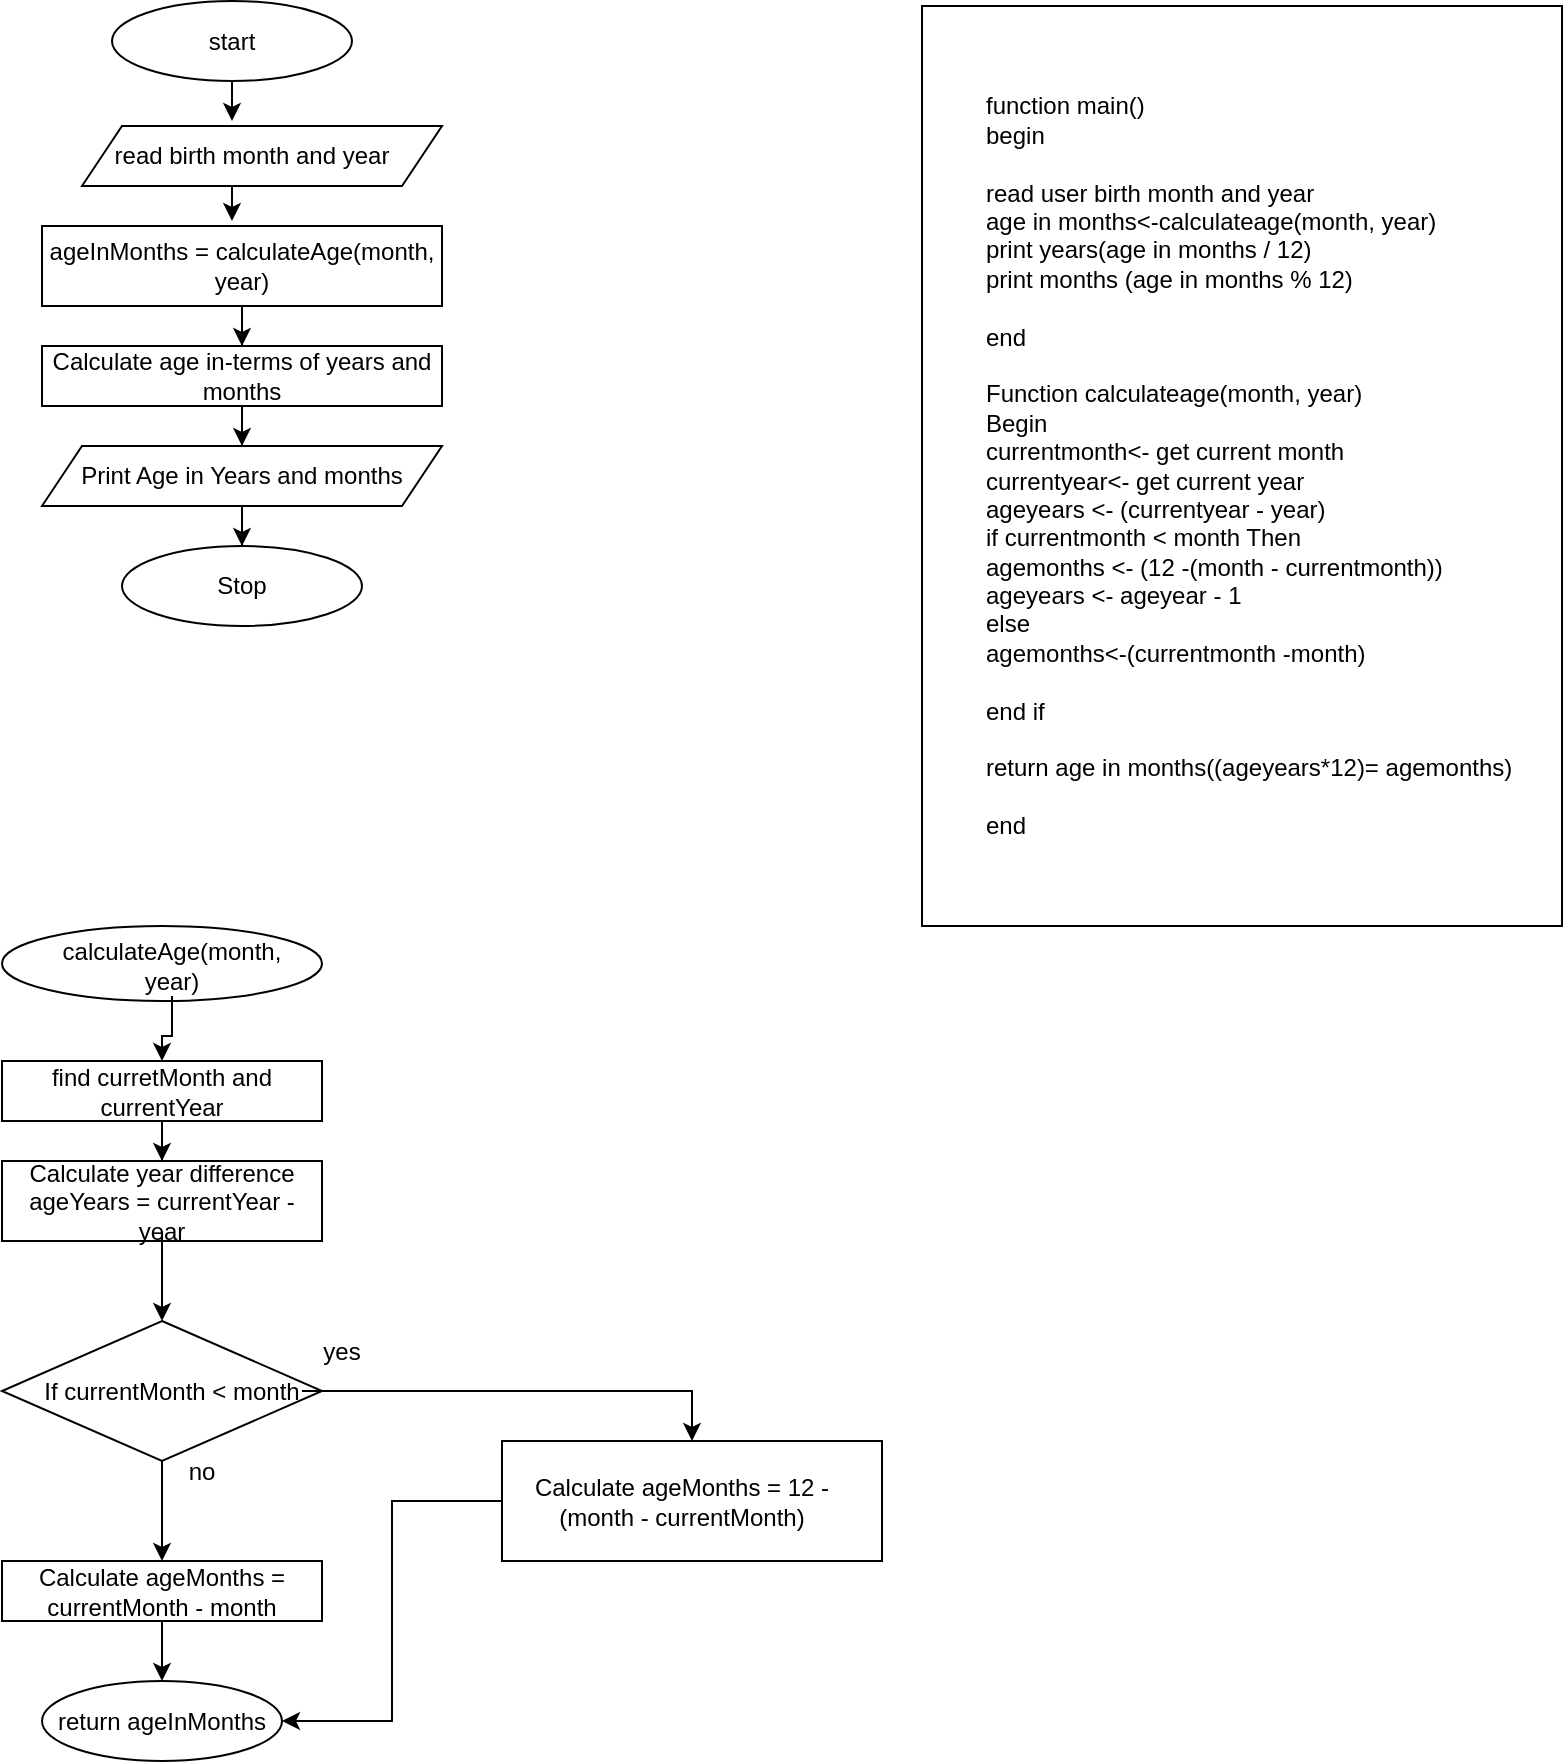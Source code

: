 <mxfile version="21.3.8" type="github">
  <diagram name="Page-1" id="MgAoKnOKzoxOZ9j7WaKY">
    <mxGraphModel dx="534" dy="1028" grid="1" gridSize="10" guides="1" tooltips="1" connect="1" arrows="1" fold="1" page="1" pageScale="1" pageWidth="850" pageHeight="1100" math="0" shadow="0">
      <root>
        <mxCell id="0" />
        <mxCell id="1" parent="0" />
        <mxCell id="nP_C0W4jI41Hq3QPvPZp-4" value="" style="edgeStyle=orthogonalEdgeStyle;rounded=0;orthogonalLoop=1;jettySize=auto;html=1;" edge="1" parent="1" source="nP_C0W4jI41Hq3QPvPZp-1">
          <mxGeometry relative="1" as="geometry">
            <mxPoint x="135" y="97.5" as="targetPoint" />
          </mxGeometry>
        </mxCell>
        <mxCell id="nP_C0W4jI41Hq3QPvPZp-1" value="" style="ellipse;whiteSpace=wrap;html=1;" vertex="1" parent="1">
          <mxGeometry x="75" y="37.5" width="120" height="40" as="geometry" />
        </mxCell>
        <mxCell id="nP_C0W4jI41Hq3QPvPZp-2" value="start" style="text;html=1;strokeColor=none;fillColor=none;align=center;verticalAlign=middle;whiteSpace=wrap;rounded=0;" vertex="1" parent="1">
          <mxGeometry x="105" y="42.5" width="60" height="30" as="geometry" />
        </mxCell>
        <mxCell id="nP_C0W4jI41Hq3QPvPZp-7" value="" style="edgeStyle=orthogonalEdgeStyle;rounded=0;orthogonalLoop=1;jettySize=auto;html=1;" edge="1" parent="1">
          <mxGeometry relative="1" as="geometry">
            <mxPoint x="135" y="127.5" as="sourcePoint" />
            <mxPoint x="135" y="147.5" as="targetPoint" />
          </mxGeometry>
        </mxCell>
        <mxCell id="nP_C0W4jI41Hq3QPvPZp-3" value="" style="shape=parallelogram;perimeter=parallelogramPerimeter;whiteSpace=wrap;html=1;fixedSize=1;" vertex="1" parent="1">
          <mxGeometry x="60" y="100" width="180" height="30" as="geometry" />
        </mxCell>
        <mxCell id="nP_C0W4jI41Hq3QPvPZp-5" value="read birth month and year" style="text;html=1;strokeColor=none;fillColor=none;align=center;verticalAlign=middle;whiteSpace=wrap;rounded=0;" vertex="1" parent="1">
          <mxGeometry x="70" y="100" width="150" height="30" as="geometry" />
        </mxCell>
        <mxCell id="nP_C0W4jI41Hq3QPvPZp-6" value="" style="whiteSpace=wrap;html=1;" vertex="1" parent="1">
          <mxGeometry x="40" y="150" width="200" height="40" as="geometry" />
        </mxCell>
        <mxCell id="nP_C0W4jI41Hq3QPvPZp-11" value="" style="edgeStyle=orthogonalEdgeStyle;rounded=0;orthogonalLoop=1;jettySize=auto;html=1;" edge="1" parent="1" source="nP_C0W4jI41Hq3QPvPZp-8" target="nP_C0W4jI41Hq3QPvPZp-10">
          <mxGeometry relative="1" as="geometry" />
        </mxCell>
        <mxCell id="nP_C0W4jI41Hq3QPvPZp-8" value="ageInMonths = calculateAge(month, year)" style="text;html=1;strokeColor=none;fillColor=none;align=center;verticalAlign=middle;whiteSpace=wrap;rounded=0;" vertex="1" parent="1">
          <mxGeometry x="40" y="150" width="200" height="40" as="geometry" />
        </mxCell>
        <mxCell id="nP_C0W4jI41Hq3QPvPZp-10" value="" style="whiteSpace=wrap;html=1;" vertex="1" parent="1">
          <mxGeometry x="40" y="210" width="200" height="30" as="geometry" />
        </mxCell>
        <mxCell id="nP_C0W4jI41Hq3QPvPZp-14" value="" style="edgeStyle=orthogonalEdgeStyle;rounded=0;orthogonalLoop=1;jettySize=auto;html=1;" edge="1" parent="1" source="nP_C0W4jI41Hq3QPvPZp-12" target="nP_C0W4jI41Hq3QPvPZp-13">
          <mxGeometry relative="1" as="geometry" />
        </mxCell>
        <mxCell id="nP_C0W4jI41Hq3QPvPZp-12" value="Calculate age in-terms of years and months" style="text;html=1;strokeColor=none;fillColor=none;align=center;verticalAlign=middle;whiteSpace=wrap;rounded=0;" vertex="1" parent="1">
          <mxGeometry x="40" y="210" width="200" height="30" as="geometry" />
        </mxCell>
        <mxCell id="nP_C0W4jI41Hq3QPvPZp-13" value="" style="shape=parallelogram;perimeter=parallelogramPerimeter;whiteSpace=wrap;html=1;fixedSize=1;" vertex="1" parent="1">
          <mxGeometry x="40" y="260" width="200" height="30" as="geometry" />
        </mxCell>
        <mxCell id="nP_C0W4jI41Hq3QPvPZp-17" value="" style="edgeStyle=orthogonalEdgeStyle;rounded=0;orthogonalLoop=1;jettySize=auto;html=1;" edge="1" parent="1" source="nP_C0W4jI41Hq3QPvPZp-15" target="nP_C0W4jI41Hq3QPvPZp-16">
          <mxGeometry relative="1" as="geometry" />
        </mxCell>
        <mxCell id="nP_C0W4jI41Hq3QPvPZp-15" value="Print Age in Years and months" style="text;html=1;strokeColor=none;fillColor=none;align=center;verticalAlign=middle;whiteSpace=wrap;rounded=0;" vertex="1" parent="1">
          <mxGeometry x="50" y="260" width="180" height="30" as="geometry" />
        </mxCell>
        <mxCell id="nP_C0W4jI41Hq3QPvPZp-16" value="" style="ellipse;whiteSpace=wrap;html=1;" vertex="1" parent="1">
          <mxGeometry x="80" y="310" width="120" height="40" as="geometry" />
        </mxCell>
        <mxCell id="nP_C0W4jI41Hq3QPvPZp-18" value="Stop" style="text;html=1;strokeColor=none;fillColor=none;align=center;verticalAlign=middle;whiteSpace=wrap;rounded=0;" vertex="1" parent="1">
          <mxGeometry x="110" y="315" width="60" height="30" as="geometry" />
        </mxCell>
        <mxCell id="nP_C0W4jI41Hq3QPvPZp-19" value="" style="ellipse;whiteSpace=wrap;html=1;" vertex="1" parent="1">
          <mxGeometry x="20" y="500" width="160" height="37.5" as="geometry" />
        </mxCell>
        <mxCell id="nP_C0W4jI41Hq3QPvPZp-20" value="" style="rounded=0;whiteSpace=wrap;html=1;" vertex="1" parent="1">
          <mxGeometry x="20" y="567.5" width="160" height="30" as="geometry" />
        </mxCell>
        <mxCell id="nP_C0W4jI41Hq3QPvPZp-22" value="" style="edgeStyle=orthogonalEdgeStyle;rounded=0;orthogonalLoop=1;jettySize=auto;html=1;" edge="1" parent="1" source="nP_C0W4jI41Hq3QPvPZp-21" target="nP_C0W4jI41Hq3QPvPZp-20">
          <mxGeometry relative="1" as="geometry" />
        </mxCell>
        <mxCell id="nP_C0W4jI41Hq3QPvPZp-21" value="calculateAge(month, year)" style="text;html=1;strokeColor=none;fillColor=none;align=center;verticalAlign=middle;whiteSpace=wrap;rounded=0;" vertex="1" parent="1">
          <mxGeometry x="40" y="505" width="130" height="30" as="geometry" />
        </mxCell>
        <mxCell id="nP_C0W4jI41Hq3QPvPZp-25" value="" style="edgeStyle=orthogonalEdgeStyle;rounded=0;orthogonalLoop=1;jettySize=auto;html=1;" edge="1" parent="1" source="nP_C0W4jI41Hq3QPvPZp-23" target="nP_C0W4jI41Hq3QPvPZp-24">
          <mxGeometry relative="1" as="geometry" />
        </mxCell>
        <mxCell id="nP_C0W4jI41Hq3QPvPZp-23" value="find curretMonth and currentYear" style="text;html=1;strokeColor=none;fillColor=none;align=center;verticalAlign=middle;whiteSpace=wrap;rounded=0;" vertex="1" parent="1">
          <mxGeometry x="20" y="567.5" width="160" height="30" as="geometry" />
        </mxCell>
        <mxCell id="nP_C0W4jI41Hq3QPvPZp-24" value="" style="whiteSpace=wrap;html=1;" vertex="1" parent="1">
          <mxGeometry x="20" y="617.5" width="160" height="40" as="geometry" />
        </mxCell>
        <mxCell id="nP_C0W4jI41Hq3QPvPZp-28" value="" style="edgeStyle=orthogonalEdgeStyle;rounded=0;orthogonalLoop=1;jettySize=auto;html=1;" edge="1" parent="1" source="nP_C0W4jI41Hq3QPvPZp-26" target="nP_C0W4jI41Hq3QPvPZp-27">
          <mxGeometry relative="1" as="geometry" />
        </mxCell>
        <mxCell id="nP_C0W4jI41Hq3QPvPZp-26" value="Calculate year difference ageYears = currentYear - year" style="text;html=1;strokeColor=none;fillColor=none;align=center;verticalAlign=middle;whiteSpace=wrap;rounded=0;" vertex="1" parent="1">
          <mxGeometry x="20" y="622.5" width="160" height="30" as="geometry" />
        </mxCell>
        <mxCell id="nP_C0W4jI41Hq3QPvPZp-33" value="" style="edgeStyle=orthogonalEdgeStyle;rounded=0;orthogonalLoop=1;jettySize=auto;html=1;" edge="1" parent="1" source="nP_C0W4jI41Hq3QPvPZp-27" target="nP_C0W4jI41Hq3QPvPZp-32">
          <mxGeometry relative="1" as="geometry" />
        </mxCell>
        <mxCell id="nP_C0W4jI41Hq3QPvPZp-27" value="" style="rhombus;whiteSpace=wrap;html=1;" vertex="1" parent="1">
          <mxGeometry x="20" y="697.5" width="160" height="70" as="geometry" />
        </mxCell>
        <mxCell id="nP_C0W4jI41Hq3QPvPZp-45" style="edgeStyle=orthogonalEdgeStyle;rounded=0;orthogonalLoop=1;jettySize=auto;html=1;entryX=0.5;entryY=0;entryDx=0;entryDy=0;" edge="1" parent="1" source="nP_C0W4jI41Hq3QPvPZp-29" target="nP_C0W4jI41Hq3QPvPZp-38">
          <mxGeometry relative="1" as="geometry" />
        </mxCell>
        <mxCell id="nP_C0W4jI41Hq3QPvPZp-29" value="If currentMonth &amp;lt; month" style="text;html=1;strokeColor=none;fillColor=none;align=center;verticalAlign=middle;whiteSpace=wrap;rounded=0;" vertex="1" parent="1">
          <mxGeometry x="40" y="717.5" width="130" height="30" as="geometry" />
        </mxCell>
        <mxCell id="nP_C0W4jI41Hq3QPvPZp-30" value="yes" style="text;html=1;strokeColor=none;fillColor=none;align=center;verticalAlign=middle;whiteSpace=wrap;rounded=0;" vertex="1" parent="1">
          <mxGeometry x="160" y="697.5" width="60" height="30" as="geometry" />
        </mxCell>
        <mxCell id="nP_C0W4jI41Hq3QPvPZp-31" value="no" style="text;html=1;strokeColor=none;fillColor=none;align=center;verticalAlign=middle;whiteSpace=wrap;rounded=0;" vertex="1" parent="1">
          <mxGeometry x="90" y="757.5" width="60" height="30" as="geometry" />
        </mxCell>
        <mxCell id="nP_C0W4jI41Hq3QPvPZp-32" value="" style="whiteSpace=wrap;html=1;" vertex="1" parent="1">
          <mxGeometry x="20" y="817.5" width="160" height="30" as="geometry" />
        </mxCell>
        <mxCell id="nP_C0W4jI41Hq3QPvPZp-36" value="" style="edgeStyle=orthogonalEdgeStyle;rounded=0;orthogonalLoop=1;jettySize=auto;html=1;" edge="1" parent="1" source="nP_C0W4jI41Hq3QPvPZp-34" target="nP_C0W4jI41Hq3QPvPZp-35">
          <mxGeometry relative="1" as="geometry" />
        </mxCell>
        <mxCell id="nP_C0W4jI41Hq3QPvPZp-34" value="Calculate ageMonths = currentMonth - month" style="text;html=1;strokeColor=none;fillColor=none;align=center;verticalAlign=middle;whiteSpace=wrap;rounded=0;" vertex="1" parent="1">
          <mxGeometry x="20" y="817.5" width="160" height="30" as="geometry" />
        </mxCell>
        <mxCell id="nP_C0W4jI41Hq3QPvPZp-35" value="" style="ellipse;whiteSpace=wrap;html=1;" vertex="1" parent="1">
          <mxGeometry x="40" y="877.5" width="120" height="40" as="geometry" />
        </mxCell>
        <mxCell id="nP_C0W4jI41Hq3QPvPZp-37" value="return ageInMonths" style="text;html=1;strokeColor=none;fillColor=none;align=center;verticalAlign=middle;whiteSpace=wrap;rounded=0;" vertex="1" parent="1">
          <mxGeometry x="40" y="882.5" width="120" height="30" as="geometry" />
        </mxCell>
        <mxCell id="nP_C0W4jI41Hq3QPvPZp-44" style="edgeStyle=orthogonalEdgeStyle;rounded=0;orthogonalLoop=1;jettySize=auto;html=1;entryX=1;entryY=0.5;entryDx=0;entryDy=0;" edge="1" parent="1" source="nP_C0W4jI41Hq3QPvPZp-38" target="nP_C0W4jI41Hq3QPvPZp-37">
          <mxGeometry relative="1" as="geometry" />
        </mxCell>
        <mxCell id="nP_C0W4jI41Hq3QPvPZp-38" value="" style="whiteSpace=wrap;html=1;" vertex="1" parent="1">
          <mxGeometry x="270" y="757.5" width="190" height="60" as="geometry" />
        </mxCell>
        <mxCell id="nP_C0W4jI41Hq3QPvPZp-40" value="Calculate ageMonths = 12 - (month - currentMonth)" style="text;html=1;strokeColor=none;fillColor=none;align=center;verticalAlign=middle;whiteSpace=wrap;rounded=0;" vertex="1" parent="1">
          <mxGeometry x="270" y="772.5" width="180" height="30" as="geometry" />
        </mxCell>
        <mxCell id="nP_C0W4jI41Hq3QPvPZp-46" value="" style="rounded=0;whiteSpace=wrap;html=1;" vertex="1" parent="1">
          <mxGeometry x="480" y="40" width="320" height="460" as="geometry" />
        </mxCell>
        <mxCell id="nP_C0W4jI41Hq3QPvPZp-47" value="function main()&lt;br&gt;begin&lt;br&gt;&lt;br&gt;read user birth month and year&lt;br&gt;age in months&amp;lt;-calculateage(month, year)&lt;br&gt;print years(age in months / 12)&lt;br&gt;print months (age in months % 12)&lt;br&gt;&lt;br&gt;end&lt;br&gt;&lt;br&gt;Function calculateage(month, year)&lt;br&gt;Begin&lt;br&gt;currentmonth&amp;lt;- get current month&lt;br&gt;currentyear&amp;lt;- get current year&lt;br&gt;ageyears &amp;lt;- (currentyear - year)&lt;br&gt;if currentmonth &amp;lt; month Then&lt;br&gt;agemonths &amp;lt;- (12 -(month - currentmonth))&lt;br&gt;ageyears &amp;lt;- ageyear - 1&lt;br&gt;else&lt;br&gt;agemonths&amp;lt;-(currentmonth -month)&lt;br&gt;&lt;br&gt;end if&lt;br&gt;&lt;br&gt;return age in months((ageyears*12)= agemonths)&lt;br&gt;&lt;br&gt;end" style="text;html=1;strokeColor=none;fillColor=none;align=left;verticalAlign=middle;whiteSpace=wrap;rounded=0;" vertex="1" parent="1">
          <mxGeometry x="510" y="50" width="270" height="440" as="geometry" />
        </mxCell>
        <mxCell id="nP_C0W4jI41Hq3QPvPZp-48" style="edgeStyle=orthogonalEdgeStyle;rounded=0;orthogonalLoop=1;jettySize=auto;html=1;exitX=0.5;exitY=1;exitDx=0;exitDy=0;" edge="1" parent="1" source="nP_C0W4jI41Hq3QPvPZp-46" target="nP_C0W4jI41Hq3QPvPZp-46">
          <mxGeometry relative="1" as="geometry" />
        </mxCell>
      </root>
    </mxGraphModel>
  </diagram>
</mxfile>
